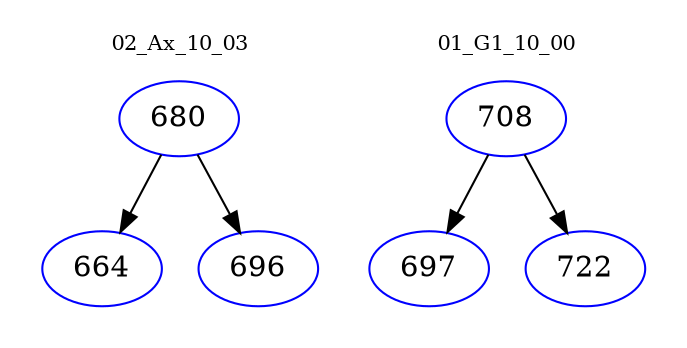 digraph{
subgraph cluster_0 {
color = white
label = "02_Ax_10_03";
fontsize=10;
T0_680 [label="680", color="blue"]
T0_680 -> T0_664 [color="black"]
T0_664 [label="664", color="blue"]
T0_680 -> T0_696 [color="black"]
T0_696 [label="696", color="blue"]
}
subgraph cluster_1 {
color = white
label = "01_G1_10_00";
fontsize=10;
T1_708 [label="708", color="blue"]
T1_708 -> T1_697 [color="black"]
T1_697 [label="697", color="blue"]
T1_708 -> T1_722 [color="black"]
T1_722 [label="722", color="blue"]
}
}
